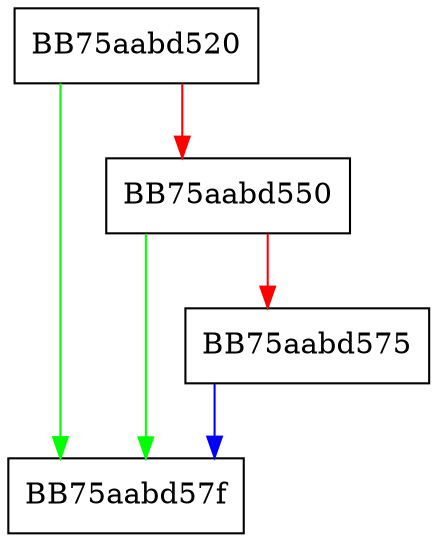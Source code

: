 digraph add2Bits {
  node [shape="box"];
  graph [splines=ortho];
  BB75aabd520 -> BB75aabd57f [color="green"];
  BB75aabd520 -> BB75aabd550 [color="red"];
  BB75aabd550 -> BB75aabd57f [color="green"];
  BB75aabd550 -> BB75aabd575 [color="red"];
  BB75aabd575 -> BB75aabd57f [color="blue"];
}